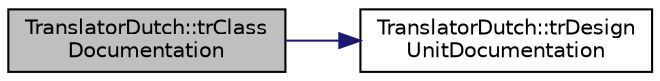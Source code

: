 digraph "TranslatorDutch::trClassDocumentation"
{
 // LATEX_PDF_SIZE
  edge [fontname="Helvetica",fontsize="10",labelfontname="Helvetica",labelfontsize="10"];
  node [fontname="Helvetica",fontsize="10",shape=record];
  rankdir="LR";
  Node1 [label="TranslatorDutch::trClass\lDocumentation",height=0.2,width=0.4,color="black", fillcolor="grey75", style="filled", fontcolor="black",tooltip=" "];
  Node1 -> Node2 [color="midnightblue",fontsize="10",style="solid",fontname="Helvetica"];
  Node2 [label="TranslatorDutch::trDesign\lUnitDocumentation",height=0.2,width=0.4,color="black", fillcolor="white", style="filled",URL="$classTranslatorDutch.html#a7889be1fc4e352793c8674edf923a76e",tooltip=" "];
}
